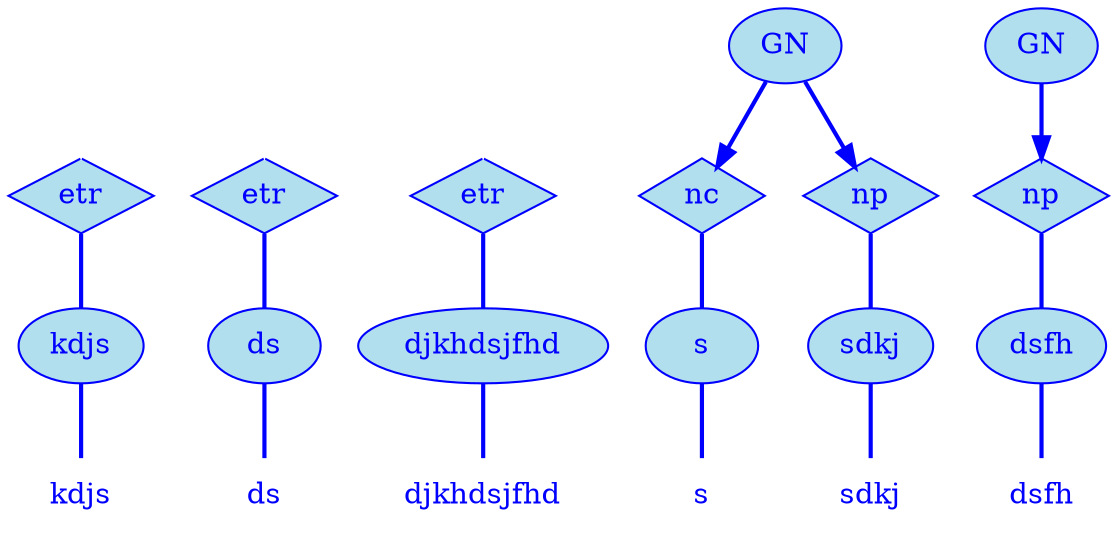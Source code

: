 digraph g {
	graph [bb="0,0,500,252"];
	node [label="\N"];
	graph [_draw_="c 5 -white C 5 -white P 4 0 0 0 252 500 252 500 0 ",
		xdotversion="1.2"];
	"mc1s1_t1#token84" [label=kdjs, shape=plaintext, fillcolor=lightblue2, fontcolor=blue, pos="30,18", width="0.75", height="0.50", _ldraw_="F 14.000000 11 -Times-Roman c 4 -blue T 30 13 0 27 4 -kdjs "];
	"mc1s1_W1#wordmc1s1_t1#token" [label=kdjs, shape=ellipse, fillcolor=lightblue2, fontcolor=blue, pos="30,90", width="0.83", height="0.50", color=blue, style=filled, _draw_="S 6 -filled c 4 -blue C 10 -lightblue2 E 30 90 30 18 ", _ldraw_="F 14.000000 11 -Times-Roman c 4 -blue T 30 85 0 27 4 -kdjs "];
	"mc1s1_P11#pos" [label=etr, shape=diamond, fillcolor=lightblue2, fontcolor=blue, pos="30,162", width="0.75", height="0.50", color=blue, style=filled, _draw_="S 6 -filled c 4 -blue C 10 -lightblue2 P 4 30 180 3 162 30 144 57 162 ", _ldraw_="F 14.000000 11 -Times-Roman c 4 -blue T 30 157 0 20 3 -etr "];
	"mc1s1_t3#token87" [label=ds, shape=plaintext, fillcolor=lightblue2, fontcolor=blue, pos="105,18", width="0.75", height="0.50", _ldraw_="F 14.000000 11 -Times-Roman c 4 -blue T 105 13 0 15 2 -ds "];
	"mc1s1_W2#wordmc1s1_t3#token" [label=ds, shape=ellipse, fillcolor=lightblue2, fontcolor=blue, pos="105,90", width="0.75", height="0.50", color=blue, style=filled, _draw_="S 6 -filled c 4 -blue C 10 -lightblue2 E 105 90 27 18 ", _ldraw_="F 14.000000 11 -Times-Roman c 4 -blue T 105 85 0 15 2 -ds "];
	"mc1s1_P36#pos" [label=etr, shape=diamond, fillcolor=lightblue2, fontcolor=blue, pos="105,162", width="0.75", height="0.50", color=blue, style=filled, _draw_="S 6 -filled c 4 -blue C 10 -lightblue2 P 4 105 180 78 162 105 144 132 162 ", _ldraw_="F 14.000000 11 -Times-Roman c 4 -blue T 105 157 0 20 3 -etr "];
	"mc1s1_t5#token78" [label=djkhdsjfhd, shape=plaintext, fillcolor=lightblue2, fontcolor=blue, pos="210,18", width="1.19", height="0.50", _ldraw_="F 14.000000 11 -Times-Roman c 4 -blue T 210 13 0 70 10 -djkhdsjfhd "];
	"mc1s1_W3#wordmc1s1_t5#token" [label=djkhdsjfhd, shape=ellipse, fillcolor=lightblue2, fontcolor=blue, pos="210,90", width="1.67", height="0.50", color=blue, style=filled, _draw_="S 6 -filled c 4 -blue C 10 -lightblue2 E 210 90 60 18 ", _ldraw_="F 14.000000 11 -Times-Roman c 4 -blue T 210 85 0 70 10 -djkhdsjfhd "];
	"mc1s1_P61#pos" [label=etr, shape=diamond, fillcolor=lightblue2, fontcolor=blue, pos="210,162", width="0.75", height="0.50", color=blue, style=filled, _draw_="S 6 -filled c 4 -blue C 10 -lightblue2 P 4 210 180 183 162 210 144 237 162 ", _ldraw_="F 14.000000 11 -Times-Roman c 4 -blue T 210 157 0 20 3 -etr "];
	"mc1s1_t7#token16" [label=s, shape=plaintext, fillcolor=lightblue2, fontcolor=blue, pos="315,18", width="0.75", height="0.50", _ldraw_="F 14.000000 11 -Times-Roman c 4 -blue T 315 13 0 7 1 -s "];
	"mc1s1_W4#wordmc1s1_t7#token" [label=s, shape=ellipse, fillcolor=lightblue2, fontcolor=blue, pos="315,90", width="0.75", height="0.50", color=blue, style=filled, _draw_="S 6 -filled c 4 -blue C 10 -lightblue2 E 315 90 27 18 ", _ldraw_="F 14.000000 11 -Times-Roman c 4 -blue T 315 85 0 7 1 -s "];
	"mc1s1_P76L1#pos" [label=nc, shape=diamond, fillcolor=lightblue2, fontcolor=blue, pos="316,162", width="0.75", height="0.50", color=blue, style=filled, _draw_="S 6 -filled c 4 -blue C 10 -lightblue2 P 4 316 180 289 162 316 144 343 162 ", _ldraw_="F 14.000000 11 -Times-Roman c 4 -blue T 316 157 0 16 2 -nc "];
	"mc1s1_t9#token94" [label=sdkj, shape=plaintext, fillcolor=lightblue2, fontcolor=blue, pos="390,18", width="0.75", height="0.50", _ldraw_="F 14.000000 11 -Times-Roman c 4 -blue T 390 13 0 27 4 -sdkj "];
	"mc1s1_W5#wordmc1s1_t9#token" [label=sdkj, shape=ellipse, fillcolor=lightblue2, fontcolor=blue, pos="390,90", width="0.83", height="0.50", color=blue, style=filled, _draw_="S 6 -filled c 4 -blue C 10 -lightblue2 E 390 90 30 18 ", _ldraw_="F 14.000000 11 -Times-Roman c 4 -blue T 390 85 0 27 4 -sdkj "];
	"mc1s1_P89#pos" [label=np, shape=diamond, fillcolor=lightblue2, fontcolor=blue, pos="389,162", width="0.75", height="0.50", color=blue, style=filled, _draw_="S 6 -filled c 4 -blue C 10 -lightblue2 P 4 389 180 362 162 389 144 416 162 ", _ldraw_="F 14.000000 11 -Times-Roman c 4 -blue T 389 157 0 17 2 -np "];
	"mc1s1_chk0#chunk" [label=GN, fillcolor=lightblue2, fontcolor=blue, pos="352,234", width="0.75", height="0.50", color=blue, style=filled, arrowhead=doubleoctagon, _draw_="S 6 -filled c 4 -blue C 10 -lightblue2 E 352 234 27 18 ", _ldraw_="F 14.000000 11 -Times-Roman c 4 -blue T 352 229 0 22 2 -GN "];
	"mc1s1_t11#token36" [label=dsfh, shape=plaintext, fillcolor=lightblue2, fontcolor=blue, pos="469,18", width="0.75", height="0.50", _ldraw_="F 14.000000 11 -Times-Roman c 4 -blue T 469 13 0 29 4 -dsfh "];
	"mc1s1_W6#wordmc1s1_t11#token" [label=dsfh, shape=ellipse, fillcolor=lightblue2, fontcolor=blue, pos="469,90", width="0.86", height="0.50", color=blue, style=filled, _draw_="S 6 -filled c 4 -blue C 10 -lightblue2 E 469 90 31 18 ", _ldraw_="F 14.000000 11 -Times-Roman c 4 -blue T 469 85 0 29 4 -dsfh "];
	"mc1s1_P114#pos" [label=np, shape=diamond, fillcolor=lightblue2, fontcolor=blue, pos="469,162", width="0.75", height="0.50", color=blue, style=filled, _draw_="S 6 -filled c 4 -blue C 10 -lightblue2 P 4 469 180 442 162 469 144 496 162 ", _ldraw_="F 14.000000 11 -Times-Roman c 4 -blue T 469 157 0 17 2 -np "];
	"mc1s1_chk4#chunk" [label=GN, fillcolor=lightblue2, fontcolor=blue, pos="469,234", width="0.75", height="0.50", color=blue, style=filled, arrowhead=doubleoctagon, _draw_="S 6 -filled c 4 -blue C 10 -lightblue2 E 469 234 27 18 ", _ldraw_="F 14.000000 11 -Times-Roman c 4 -blue T 469 229 0 22 2 -GN "];
	"mc1s1_P11#pos#empty" [shape=point, fillcolor=white, fontcolor=white, pos="30,234", width="0.06", height="0.06", color=white, size=2, _draw_="S 6 -filled c 5 -white C 5 -white E 30 234 2 2 "];
	"mc1s1_P36#pos#empty" [shape=point, fillcolor=white, fontcolor=white, pos="105,234", width="0.06", height="0.06", color=white, size=2, _draw_="S 6 -filled c 5 -white C 5 -white E 105 234 2 2 "];
	"mc1s1_P61#pos#empty" [shape=point, fillcolor=white, fontcolor=white, pos="210,234", width="0.06", height="0.06", color=white, size=2, _draw_="S 6 -filled c 5 -white C 5 -white E 210 234 2 2 "];
	"mc1s1_W1#wordmc1s1_t1#token" -> "mc1s1_t1#token84" [arrowhead=none, color=blue, fontcolor=blue, style=bold, minlen=1, pos="30,72 30,61 30,47 30,36", _draw_="S 4 -bold c 4 -blue B 4 30 72 30 61 30 47 30 36 "];
	"mc1s1_P11#pos" -> "mc1s1_W1#wordmc1s1_t1#token" [arrowhead=none, color=blue, fontcolor=blue, style=bold, minlen=1, pos="30,144 30,133 30,119 30,108", _draw_="S 4 -bold c 4 -blue B 4 30 144 30 133 30 119 30 108 "];
	"mc1s1_W2#wordmc1s1_t3#token" -> "mc1s1_t3#token87" [arrowhead=none, color=blue, fontcolor=blue, style=bold, minlen=1, pos="105,72 105,61 105,47 105,36", _draw_="S 4 -bold c 4 -blue B 4 105 72 105 61 105 47 105 36 "];
	"mc1s1_P36#pos" -> "mc1s1_W2#wordmc1s1_t3#token" [arrowhead=none, color=blue, fontcolor=blue, style=bold, minlen=1, pos="105,144 105,133 105,119 105,108", _draw_="S 4 -bold c 4 -blue B 4 105 144 105 133 105 119 105 108 "];
	"mc1s1_W3#wordmc1s1_t5#token" -> "mc1s1_t5#token78" [arrowhead=none, color=blue, fontcolor=blue, style=bold, minlen=1, pos="210,72 210,61 210,47 210,36", _draw_="S 4 -bold c 4 -blue B 4 210 72 210 61 210 47 210 36 "];
	"mc1s1_P61#pos" -> "mc1s1_W3#wordmc1s1_t5#token" [arrowhead=none, color=blue, fontcolor=blue, style=bold, minlen=1, pos="210,144 210,133 210,119 210,108", _draw_="S 4 -bold c 4 -blue B 4 210 144 210 133 210 119 210 108 "];
	"mc1s1_W4#wordmc1s1_t7#token" -> "mc1s1_t7#token16" [arrowhead=none, color=blue, fontcolor=blue, style=bold, minlen=1, pos="315,72 315,61 315,47 315,36", _draw_="S 4 -bold c 4 -blue B 4 315 72 315 61 315 47 315 36 "];
	"mc1s1_P76L1#pos" -> "mc1s1_W4#wordmc1s1_t7#token" [arrowhead=none, color=blue, fontcolor=blue, style=bold, minlen=1, pos="316,144 315,133 315,119 315,108", _draw_="S 4 -bold c 4 -blue B 4 316 144 315 133 315 119 315 108 "];
	"mc1s1_W5#wordmc1s1_t9#token" -> "mc1s1_t9#token94" [arrowhead=none, color=blue, fontcolor=blue, style=bold, minlen=1, pos="390,72 390,61 390,47 390,36", _draw_="S 4 -bold c 4 -blue B 4 390 72 390 61 390 47 390 36 "];
	"mc1s1_P89#pos" -> "mc1s1_W5#wordmc1s1_t9#token" [arrowhead=none, color=blue, fontcolor=blue, style=bold, minlen=1, pos="389,144 390,133 390,119 390,108", _draw_="S 4 -bold c 4 -blue B 4 389 144 390 133 390 119 390 108 "];
	"mc1s1_chk0#chunk" -> "mc1s1_P76L1#pos" [color=blue, fontcolor=blue, style=bold, minlen=1, pos="e,323,176 343,217 338,207 333,195 328,185", shape=normal, _draw_="S 4 -bold c 4 -blue B 4 343 217 338 207 333 195 328 185 ", _hdraw_="S 5 -solid S 15 -setlinewidth(1) c 4 -blue C 4 -blue P 3 331 183 323 176 325 186 "];
	"mc1s1_chk0#chunk" -> "mc1s1_P89#pos" [color=blue, fontcolor=blue, style=bold, minlen=1, pos="e,382,176 361,217 366,208 372,195 377,185", shape=normal, _draw_="S 4 -bold c 4 -blue B 4 361 217 366 208 372 195 377 185 ", _hdraw_="S 5 -solid S 15 -setlinewidth(1) c 4 -blue C 4 -blue P 3 380 186 382 176 374 183 "];
	"mc1s1_W6#wordmc1s1_t11#token" -> "mc1s1_t11#token36" [arrowhead=none, color=blue, fontcolor=blue, style=bold, minlen=1, pos="469,72 469,61 469,47 469,36", _draw_="S 4 -bold c 4 -blue B 4 469 72 469 61 469 47 469 36 "];
	"mc1s1_P114#pos" -> "mc1s1_W6#wordmc1s1_t11#token" [arrowhead=none, color=blue, fontcolor=blue, style=bold, minlen=1, pos="469,144 469,133 469,119 469,108", _draw_="S 4 -bold c 4 -blue B 4 469 144 469 133 469 119 469 108 "];
	"mc1s1_chk4#chunk" -> "mc1s1_P114#pos" [color=blue, fontcolor=blue, style=bold, minlen=1, pos="e,469,180 469,216 469,208 469,199 469,190", shape=normal, _draw_="S 4 -bold c 4 -blue B 4 469 216 469 208 469 199 469 190 ", _hdraw_="S 5 -solid S 15 -setlinewidth(1) c 4 -blue C 4 -blue P 3 473 190 469 180 466 190 "];
	"mc1s1_P11#pos#empty" -> "mc1s1_P11#pos" [color=white, fontcolor=white, minlen=1, pos="e,30,180 30,232 30,225 30,207 30,190", shape=none, _draw_="c 5 -white B 4 30 232 30 225 30 207 30 190 ", _hdraw_="S 5 -solid S 15 -setlinewidth(1) c 5 -white C 5 -white P 3 34 190 30 180 27 190 "];
	"mc1s1_P36#pos#empty" -> "mc1s1_P36#pos" [color=white, fontcolor=white, minlen=1, pos="e,105,180 105,232 105,225 105,207 105,190", shape=none, _draw_="c 5 -white B 4 105 232 105 225 105 207 105 190 ", _hdraw_="S 5 -solid S 15 -setlinewidth(1) c 5 -white C 5 -white P 3 109 190 105 180 102 190 "];
	"mc1s1_P61#pos#empty" -> "mc1s1_P61#pos" [color=white, fontcolor=white, minlen=1, pos="e,210,180 210,232 210,225 210,207 210,190", shape=none, _draw_="c 5 -white B 4 210 232 210 225 210 207 210 190 ", _hdraw_="S 5 -solid S 15 -setlinewidth(1) c 5 -white C 5 -white P 3 214 190 210 180 207 190 "];
}

